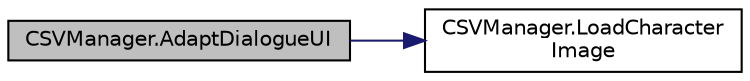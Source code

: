 digraph "CSVManager.AdaptDialogueUI"
{
 // LATEX_PDF_SIZE
  edge [fontname="Helvetica",fontsize="10",labelfontname="Helvetica",labelfontsize="10"];
  node [fontname="Helvetica",fontsize="10",shape=record];
  rankdir="LR";
  Node1 [label="CSVManager.AdaptDialogueUI",height=0.2,width=0.4,color="black", fillcolor="grey75", style="filled", fontcolor="black",tooltip=" "];
  Node1 -> Node2 [color="midnightblue",fontsize="10",style="solid",fontname="Helvetica"];
  Node2 [label="CSVManager.LoadCharacter\lImage",height=0.2,width=0.4,color="black", fillcolor="white", style="filled",URL="$class_c_s_v_manager.html#a52d75485a2c426d17ac91179ec092bbb",tooltip="캐릭터 이름을 입력시 지정 경로상에서 캐릭터 이미지를 불러옴"];
}
